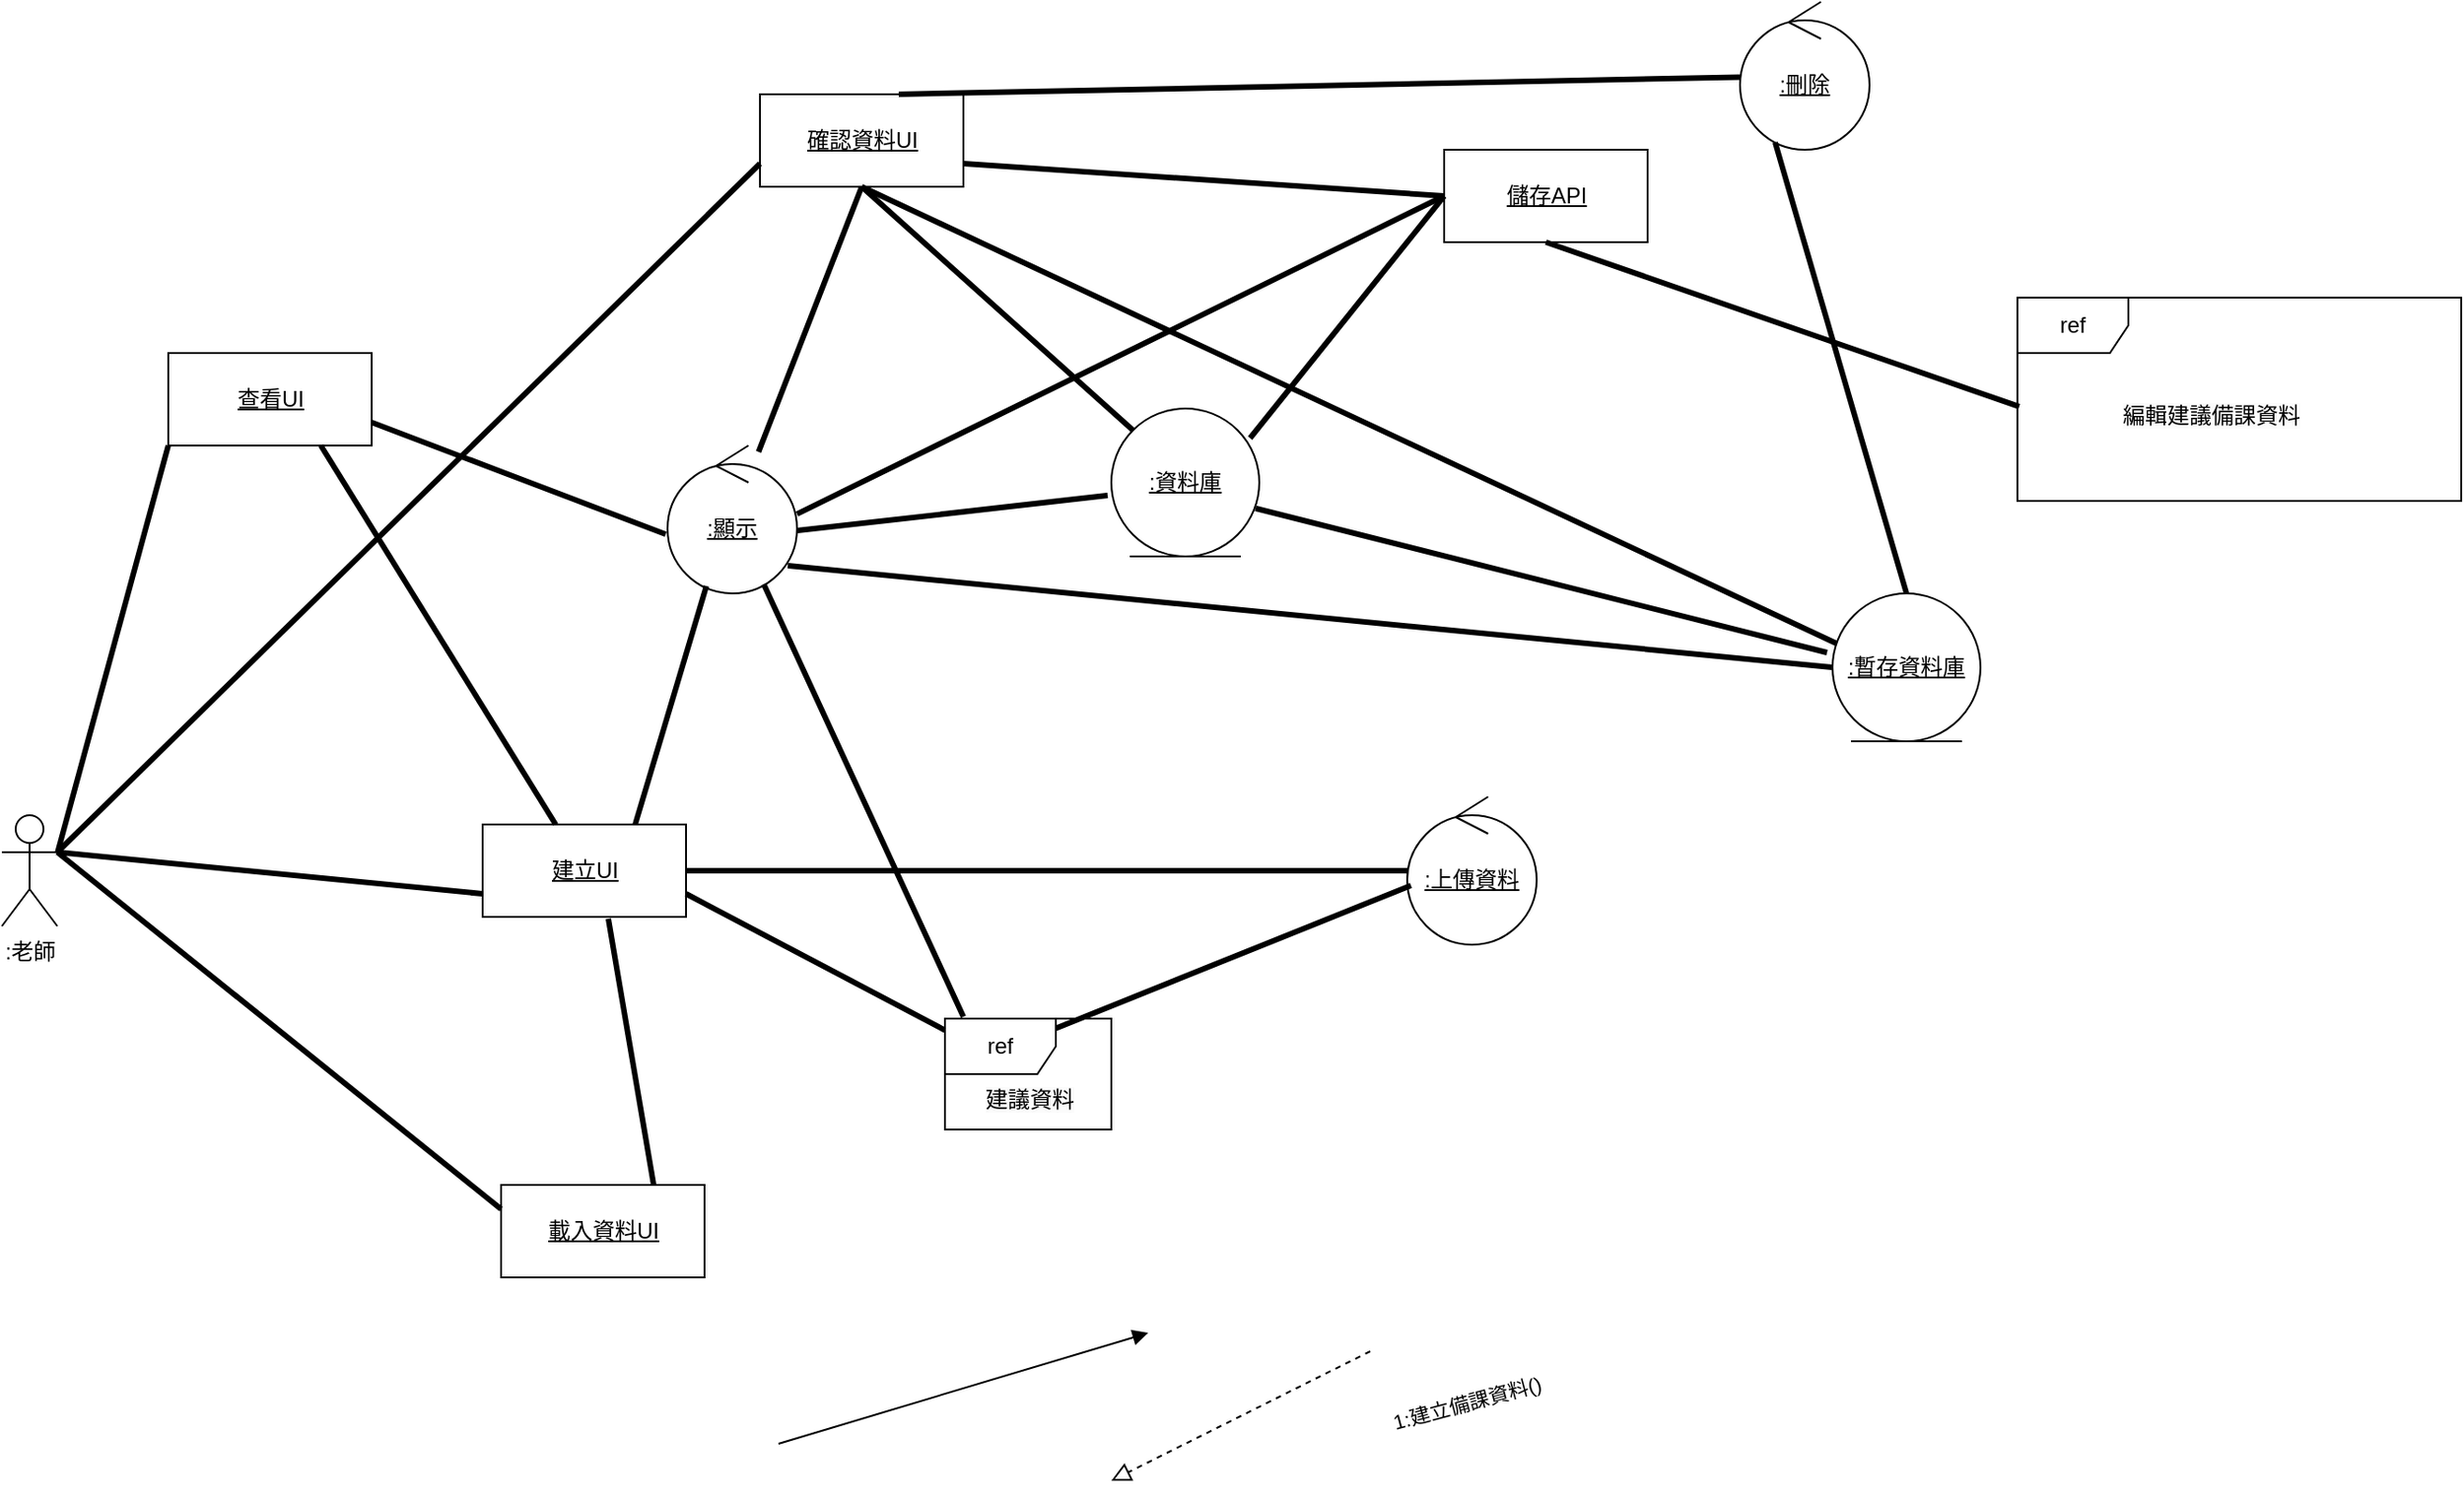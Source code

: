 <mxfile>
    <diagram name="第 1 页" id="EOuV5ERvqpZUSFJWVVJ6">
        <mxGraphModel dx="1078" dy="5382" grid="1" gridSize="10" guides="1" tooltips="1" connect="1" arrows="1" fold="1" page="1" pageScale="1" pageWidth="3300" pageHeight="4681" math="0" shadow="0">
            <root>
                <mxCell id="0"/>
                <mxCell id="1" parent="0"/>
                <mxCell id="11" value=":老師" style="shape=umlActor;verticalLabelPosition=bottom;verticalAlign=top;html=1;outlineConnect=0;" parent="1" vertex="1">
                    <mxGeometry x="60" y="280" width="30" height="60" as="geometry"/>
                </mxCell>
                <mxCell id="15" value="&lt;u&gt;查看UI&lt;/u&gt;" style="html=1;" parent="1" vertex="1">
                    <mxGeometry x="150" y="30" width="110" height="50" as="geometry"/>
                </mxCell>
                <mxCell id="16" value="&lt;u&gt;建立UI&lt;/u&gt;" style="html=1;" parent="1" vertex="1">
                    <mxGeometry x="320" y="285" width="110" height="50" as="geometry"/>
                </mxCell>
                <mxCell id="17" value="&lt;u&gt;載入資料UI&lt;/u&gt;" style="html=1;" parent="1" vertex="1">
                    <mxGeometry x="330" y="480" width="110" height="50" as="geometry"/>
                </mxCell>
                <mxCell id="18" value="&lt;u&gt;確認資料UI&lt;/u&gt;" style="html=1;" parent="1" vertex="1">
                    <mxGeometry x="470" y="-110" width="110" height="50" as="geometry"/>
                </mxCell>
                <mxCell id="19" value="&lt;u&gt;儲存API&lt;/u&gt;" style="html=1;" parent="1" vertex="1">
                    <mxGeometry x="840" y="-80" width="110" height="50" as="geometry"/>
                </mxCell>
                <mxCell id="20" value="&lt;u&gt;:刪除&lt;/u&gt;" style="ellipse;shape=umlControl;whiteSpace=wrap;html=1;" parent="1" vertex="1">
                    <mxGeometry x="1000" y="-160" width="70" height="80" as="geometry"/>
                </mxCell>
                <mxCell id="21" value="&lt;u&gt;:上傳資料&lt;/u&gt;" style="ellipse;shape=umlControl;whiteSpace=wrap;html=1;" parent="1" vertex="1">
                    <mxGeometry x="820" y="270" width="70" height="80" as="geometry"/>
                </mxCell>
                <mxCell id="22" value="&lt;u&gt;:顯示&lt;/u&gt;" style="ellipse;shape=umlControl;whiteSpace=wrap;html=1;" parent="1" vertex="1">
                    <mxGeometry x="420" y="80" width="70" height="80" as="geometry"/>
                </mxCell>
                <mxCell id="25" value="" style="endArrow=none;startArrow=none;endFill=0;startFill=0;endSize=8;html=1;verticalAlign=bottom;labelBackgroundColor=none;strokeWidth=3;rounded=0;entryX=0;entryY=1;entryDx=0;entryDy=0;exitX=1;exitY=0.333;exitDx=0;exitDy=0;exitPerimeter=0;" parent="1" target="15" edge="1">
                    <mxGeometry width="160" relative="1" as="geometry">
                        <mxPoint x="90" y="300.64" as="sourcePoint"/>
                        <mxPoint x="418" y="210" as="targetPoint"/>
                    </mxGeometry>
                </mxCell>
                <mxCell id="26" value="" style="html=1;verticalAlign=bottom;labelBackgroundColor=none;endArrow=block;endFill=1;rounded=0;" parent="1" edge="1">
                    <mxGeometry width="160" relative="1" as="geometry">
                        <mxPoint x="480" y="620" as="sourcePoint"/>
                        <mxPoint x="680" y="560" as="targetPoint"/>
                    </mxGeometry>
                </mxCell>
                <mxCell id="27" value="" style="endArrow=block;startArrow=none;endFill=0;startFill=0;endSize=8;html=1;verticalAlign=bottom;dashed=1;labelBackgroundColor=none;rounded=0;" parent="1" edge="1">
                    <mxGeometry width="160" relative="1" as="geometry">
                        <mxPoint x="800" y="570" as="sourcePoint"/>
                        <mxPoint x="660" y="640" as="targetPoint"/>
                    </mxGeometry>
                </mxCell>
                <mxCell id="28" value="&lt;span style=&quot;color: rgb(0, 0, 0); font-family: Helvetica; font-size: 11px; font-style: normal; font-variant-ligatures: normal; font-variant-caps: normal; font-weight: 400; letter-spacing: normal; orphans: 2; text-align: center; text-indent: 0px; text-transform: none; widows: 2; word-spacing: 0px; -webkit-text-stroke-width: 0px; white-space: nowrap; background-color: rgb(255, 255, 255); text-decoration-thickness: initial; text-decoration-style: initial; text-decoration-color: initial; display: inline !important; float: none;&quot;&gt;1:建立備課資料()&lt;/span&gt;" style="text;whiteSpace=wrap;html=1;rotation=-15;" parent="1" vertex="1">
                    <mxGeometry x="810" y="580" width="120" height="40" as="geometry"/>
                </mxCell>
                <mxCell id="29" value="" style="endArrow=none;startArrow=none;endFill=0;startFill=0;endSize=8;html=1;verticalAlign=bottom;labelBackgroundColor=none;strokeWidth=3;rounded=0;entryX=-0.014;entryY=0.6;entryDx=0;entryDy=0;exitX=1;exitY=0.75;exitDx=0;exitDy=0;entryPerimeter=0;" parent="1" source="15" target="22" edge="1">
                    <mxGeometry width="160" relative="1" as="geometry">
                        <mxPoint x="250" y="305.32" as="sourcePoint"/>
                        <mxPoint x="330" y="154.68" as="targetPoint"/>
                    </mxGeometry>
                </mxCell>
                <mxCell id="30" value="" style="endArrow=none;startArrow=none;endFill=0;startFill=0;endSize=8;html=1;verticalAlign=bottom;labelBackgroundColor=none;strokeWidth=3;rounded=0;entryX=-0.025;entryY=0.588;entryDx=0;entryDy=0;exitX=1;exitY=0.575;exitDx=0;exitDy=0;exitPerimeter=0;entryPerimeter=0;" parent="1" source="22" target="62" edge="1">
                    <mxGeometry width="160" relative="1" as="geometry">
                        <mxPoint x="110" y="320.64" as="sourcePoint"/>
                        <mxPoint x="652.03" y="119.04" as="targetPoint"/>
                    </mxGeometry>
                </mxCell>
                <mxCell id="31" value="" style="endArrow=none;startArrow=none;endFill=0;startFill=0;endSize=8;html=1;verticalAlign=bottom;labelBackgroundColor=none;strokeWidth=3;rounded=0;exitX=0.75;exitY=1;exitDx=0;exitDy=0;" parent="1" source="15" target="16" edge="1">
                    <mxGeometry width="160" relative="1" as="geometry">
                        <mxPoint x="220" y="206.96" as="sourcePoint"/>
                        <mxPoint x="332.03" y="210.0" as="targetPoint"/>
                    </mxGeometry>
                </mxCell>
                <mxCell id="32" value="" style="endArrow=none;startArrow=none;endFill=0;startFill=0;endSize=8;html=1;verticalAlign=bottom;labelBackgroundColor=none;strokeWidth=3;rounded=0;entryX=0;entryY=0.261;entryDx=0;entryDy=0;entryPerimeter=0;" parent="1" target="17" edge="1">
                    <mxGeometry width="160" relative="1" as="geometry">
                        <mxPoint x="90" y="300" as="sourcePoint"/>
                        <mxPoint x="252.03" y="353.04" as="targetPoint"/>
                    </mxGeometry>
                </mxCell>
                <mxCell id="33" value="" style="endArrow=none;startArrow=none;endFill=0;startFill=0;endSize=8;html=1;verticalAlign=bottom;labelBackgroundColor=none;strokeWidth=3;rounded=0;entryX=0.75;entryY=0;entryDx=0;entryDy=0;exitX=0.618;exitY=1.02;exitDx=0;exitDy=0;exitPerimeter=0;" parent="1" source="16" target="17" edge="1">
                    <mxGeometry width="160" relative="1" as="geometry">
                        <mxPoint x="330" y="300" as="sourcePoint"/>
                        <mxPoint x="442.03" y="303.04" as="targetPoint"/>
                    </mxGeometry>
                </mxCell>
                <mxCell id="34" value="" style="endArrow=none;startArrow=none;endFill=0;startFill=0;endSize=8;html=1;verticalAlign=bottom;labelBackgroundColor=none;strokeWidth=3;rounded=0;exitX=1;exitY=0.5;exitDx=0;exitDy=0;" parent="1" source="16" target="21" edge="1">
                    <mxGeometry width="160" relative="1" as="geometry">
                        <mxPoint x="430" y="266.96" as="sourcePoint"/>
                        <mxPoint x="542.03" y="270.0" as="targetPoint"/>
                    </mxGeometry>
                </mxCell>
                <mxCell id="35" value="" style="endArrow=none;startArrow=none;endFill=0;startFill=0;endSize=8;html=1;verticalAlign=bottom;labelBackgroundColor=none;strokeWidth=3;rounded=0;exitX=0.029;exitY=0.6;exitDx=0;exitDy=0;exitPerimeter=0;entryX=0.011;entryY=0.483;entryDx=0;entryDy=0;entryPerimeter=0;" parent="1" source="21" target="67" edge="1">
                    <mxGeometry width="160" relative="1" as="geometry">
                        <mxPoint x="650" y="295" as="sourcePoint"/>
                        <mxPoint x="770.426" y="354.18" as="targetPoint"/>
                    </mxGeometry>
                </mxCell>
                <mxCell id="40" value="" style="endArrow=none;startArrow=none;endFill=0;startFill=0;endSize=8;html=1;verticalAlign=bottom;labelBackgroundColor=none;strokeWidth=3;rounded=0;exitX=0.929;exitY=0.813;exitDx=0;exitDy=0;exitPerimeter=0;entryX=0;entryY=0.5;entryDx=0;entryDy=0;" parent="1" source="22" target="64" edge="1">
                    <mxGeometry width="160" relative="1" as="geometry">
                        <mxPoint x="670" y="241.18" as="sourcePoint"/>
                        <mxPoint x="1022.03" y="219.04" as="targetPoint"/>
                    </mxGeometry>
                </mxCell>
                <mxCell id="41" value="" style="endArrow=none;startArrow=none;endFill=0;startFill=0;endSize=8;html=1;verticalAlign=bottom;labelBackgroundColor=none;strokeWidth=3;rounded=0;entryX=0.5;entryY=1;entryDx=0;entryDy=0;" parent="1" source="22" target="18" edge="1">
                    <mxGeometry width="160" relative="1" as="geometry">
                        <mxPoint x="470" y="80.0" as="sourcePoint"/>
                        <mxPoint x="551.118" y="87.638" as="targetPoint"/>
                    </mxGeometry>
                </mxCell>
                <mxCell id="42" value="" style="endArrow=none;startArrow=none;endFill=0;startFill=0;endSize=8;html=1;verticalAlign=bottom;labelBackgroundColor=none;strokeWidth=3;rounded=0;exitX=0.5;exitY=1;exitDx=0;exitDy=0;entryX=0.025;entryY=0.338;entryDx=0;entryDy=0;entryPerimeter=0;" parent="1" source="18" target="64" edge="1">
                    <mxGeometry width="160" relative="1" as="geometry">
                        <mxPoint x="698.88" y="136.18" as="sourcePoint"/>
                        <mxPoint x="1040" y="205" as="targetPoint"/>
                    </mxGeometry>
                </mxCell>
                <mxCell id="43" value="" style="endArrow=none;startArrow=none;endFill=0;startFill=0;endSize=8;html=1;verticalAlign=bottom;labelBackgroundColor=none;strokeWidth=3;rounded=0;exitX=0.75;exitY=0;exitDx=0;exitDy=0;entryX=0.3;entryY=0.95;entryDx=0;entryDy=0;entryPerimeter=0;" parent="1" source="16" target="22" edge="1">
                    <mxGeometry width="160" relative="1" as="geometry">
                        <mxPoint x="450" y="190.0" as="sourcePoint"/>
                        <mxPoint x="531.118" y="197.638" as="targetPoint"/>
                    </mxGeometry>
                </mxCell>
                <mxCell id="44" value="" style="endArrow=none;startArrow=none;endFill=0;startFill=0;endSize=8;html=1;verticalAlign=bottom;labelBackgroundColor=none;strokeWidth=3;rounded=0;exitX=1;exitY=0.333;exitDx=0;exitDy=0;exitPerimeter=0;entryX=0;entryY=0.75;entryDx=0;entryDy=0;" parent="1" source="11" target="16" edge="1">
                    <mxGeometry width="160" relative="1" as="geometry">
                        <mxPoint x="150" y="270.0" as="sourcePoint"/>
                        <mxPoint x="231.118" y="277.638" as="targetPoint"/>
                    </mxGeometry>
                </mxCell>
                <mxCell id="46" value="" style="endArrow=none;startArrow=none;endFill=0;startFill=0;endSize=8;html=1;verticalAlign=bottom;labelBackgroundColor=none;strokeWidth=3;rounded=0;entryX=0;entryY=0.75;entryDx=0;entryDy=0;" parent="1" target="18" edge="1">
                    <mxGeometry width="160" relative="1" as="geometry">
                        <mxPoint x="90" y="300" as="sourcePoint"/>
                        <mxPoint x="290" y="267.5" as="targetPoint"/>
                    </mxGeometry>
                </mxCell>
                <mxCell id="47" value="" style="endArrow=none;startArrow=none;endFill=0;startFill=0;endSize=8;html=1;verticalAlign=bottom;labelBackgroundColor=none;strokeWidth=3;rounded=0;exitX=1;exitY=0.75;exitDx=0;exitDy=0;entryX=0;entryY=0.5;entryDx=0;entryDy=0;" parent="1" source="18" target="19" edge="1">
                    <mxGeometry width="160" relative="1" as="geometry">
                        <mxPoint x="590" y="70" as="sourcePoint"/>
                        <mxPoint x="780" y="27.5" as="targetPoint"/>
                    </mxGeometry>
                </mxCell>
                <mxCell id="48" value="" style="endArrow=none;startArrow=none;endFill=0;startFill=0;endSize=8;html=1;verticalAlign=bottom;labelBackgroundColor=none;strokeWidth=3;rounded=0;exitX=0.5;exitY=1;exitDx=0;exitDy=0;entryX=0.004;entryY=0.536;entryDx=0;entryDy=0;entryPerimeter=0;" parent="1" source="19" target="65" edge="1">
                    <mxGeometry width="160" relative="1" as="geometry">
                        <mxPoint x="760" y="122.5" as="sourcePoint"/>
                        <mxPoint x="1034.337" y="187.714" as="targetPoint"/>
                    </mxGeometry>
                </mxCell>
                <mxCell id="54" value="" style="endArrow=none;startArrow=none;endFill=0;startFill=0;endSize=8;html=1;verticalAlign=bottom;labelBackgroundColor=none;strokeWidth=3;rounded=0;exitX=1;exitY=0.463;exitDx=0;exitDy=0;entryX=0;entryY=0.5;entryDx=0;entryDy=0;exitPerimeter=0;" parent="1" source="22" target="19" edge="1">
                    <mxGeometry width="160" relative="1" as="geometry">
                        <mxPoint x="580" y="87.5" as="sourcePoint"/>
                        <mxPoint x="790" y="85" as="targetPoint"/>
                    </mxGeometry>
                </mxCell>
                <mxCell id="55" value="" style="endArrow=none;startArrow=none;endFill=0;startFill=0;endSize=8;html=1;verticalAlign=bottom;labelBackgroundColor=none;strokeWidth=3;rounded=0;exitX=0.975;exitY=0.675;exitDx=0;exitDy=0;exitPerimeter=0;entryX=-0.037;entryY=0.4;entryDx=0;entryDy=0;entryPerimeter=0;" parent="1" source="62" target="64" edge="1">
                    <mxGeometry width="160" relative="1" as="geometry">
                        <mxPoint x="718.892" y="119.986" as="sourcePoint"/>
                        <mxPoint x="1040" y="210" as="targetPoint"/>
                    </mxGeometry>
                </mxCell>
                <mxCell id="56" value="" style="endArrow=none;startArrow=none;endFill=0;startFill=0;endSize=8;html=1;verticalAlign=bottom;labelBackgroundColor=none;strokeWidth=3;rounded=0;exitX=0.938;exitY=0.2;exitDx=0;exitDy=0;entryX=0;entryY=0.5;entryDx=0;entryDy=0;exitPerimeter=0;" parent="1" source="62" target="19" edge="1">
                    <mxGeometry width="160" relative="1" as="geometry">
                        <mxPoint x="713" y="93.04" as="sourcePoint"/>
                        <mxPoint x="800" y="45" as="targetPoint"/>
                    </mxGeometry>
                </mxCell>
                <mxCell id="57" value="" style="endArrow=none;startArrow=none;endFill=0;startFill=0;endSize=8;html=1;verticalAlign=bottom;labelBackgroundColor=none;strokeWidth=3;rounded=0;exitX=0.682;exitY=0;exitDx=0;exitDy=0;exitPerimeter=0;" parent="1" source="18" target="20" edge="1">
                    <mxGeometry width="160" relative="1" as="geometry">
                        <mxPoint x="570" y="-17.5" as="sourcePoint"/>
                        <mxPoint x="780" y="-20" as="targetPoint"/>
                    </mxGeometry>
                </mxCell>
                <mxCell id="58" value="" style="endArrow=none;startArrow=none;endFill=0;startFill=0;endSize=8;html=1;verticalAlign=bottom;labelBackgroundColor=none;strokeWidth=3;rounded=0;exitX=0.271;exitY=0.95;exitDx=0;exitDy=0;exitPerimeter=0;entryX=0.5;entryY=0;entryDx=0;entryDy=0;" parent="1" source="20" target="64" edge="1">
                    <mxGeometry width="160" relative="1" as="geometry">
                        <mxPoint x="960" y="-40" as="sourcePoint"/>
                        <mxPoint x="1050.306" y="180.361" as="targetPoint"/>
                    </mxGeometry>
                </mxCell>
                <mxCell id="59" value="" style="endArrow=none;startArrow=none;endFill=0;startFill=0;endSize=8;html=1;verticalAlign=bottom;labelBackgroundColor=none;strokeWidth=3;rounded=0;entryX=0.5;entryY=1;entryDx=0;entryDy=0;fontStyle=1;exitX=0;exitY=0;exitDx=0;exitDy=0;" parent="1" source="62" target="18" edge="1">
                    <mxGeometry width="160" relative="1" as="geometry">
                        <mxPoint x="659.366" y="82.764" as="sourcePoint"/>
                        <mxPoint x="540" y="-30" as="targetPoint"/>
                    </mxGeometry>
                </mxCell>
                <mxCell id="62" value="&lt;u&gt;:資料庫&lt;/u&gt;" style="ellipse;shape=umlEntity;whiteSpace=wrap;html=1;" vertex="1" parent="1">
                    <mxGeometry x="660" y="60" width="80" height="80" as="geometry"/>
                </mxCell>
                <mxCell id="64" value="&lt;u&gt;:暫存資料庫&lt;/u&gt;" style="ellipse;shape=umlEntity;whiteSpace=wrap;html=1;" vertex="1" parent="1">
                    <mxGeometry x="1050" y="160" width="80" height="80" as="geometry"/>
                </mxCell>
                <mxCell id="65" value="ref" style="shape=umlFrame;whiteSpace=wrap;html=1;pointerEvents=0;" vertex="1" parent="1">
                    <mxGeometry x="1150" width="240" height="110" as="geometry"/>
                </mxCell>
                <mxCell id="66" value="&lt;span style=&quot;color: rgb(0, 0, 0); font-family: Helvetica; font-size: 12px; font-style: normal; font-variant-ligatures: normal; font-variant-caps: normal; font-weight: 400; letter-spacing: normal; orphans: 2; text-align: center; text-indent: 0px; text-transform: none; widows: 2; word-spacing: 0px; -webkit-text-stroke-width: 0px; background-color: rgb(251, 251, 251); text-decoration-thickness: initial; text-decoration-style: initial; text-decoration-color: initial; float: none; display: inline !important;&quot;&gt;編輯建議備課資料&lt;/span&gt;" style="text;whiteSpace=wrap;html=1;rotation=0;" vertex="1" parent="1">
                    <mxGeometry x="1205" y="50" width="130" height="40" as="geometry"/>
                </mxCell>
                <mxCell id="67" value="ref" style="shape=umlFrame;whiteSpace=wrap;html=1;pointerEvents=0;" vertex="1" parent="1">
                    <mxGeometry x="570" y="390" width="90" height="60" as="geometry"/>
                </mxCell>
                <mxCell id="68" value="&lt;span style=&quot;color: rgb(0, 0, 0); font-family: Helvetica; font-size: 12px; font-style: normal; font-variant-ligatures: normal; font-variant-caps: normal; font-weight: 400; letter-spacing: normal; orphans: 2; text-align: center; text-indent: 0px; text-transform: none; widows: 2; word-spacing: 0px; -webkit-text-stroke-width: 0px; background-color: rgb(251, 251, 251); text-decoration-thickness: initial; text-decoration-style: initial; text-decoration-color: initial; float: none; display: inline !important;&quot;&gt;建議資料&lt;/span&gt;" style="text;whiteSpace=wrap;html=1;" vertex="1" parent="1">
                    <mxGeometry x="590" y="420" width="80" height="40" as="geometry"/>
                </mxCell>
                <mxCell id="69" value="" style="endArrow=none;startArrow=none;endFill=0;startFill=0;endSize=8;html=1;verticalAlign=bottom;labelBackgroundColor=none;strokeWidth=3;rounded=0;exitX=0.743;exitY=0.938;exitDx=0;exitDy=0;exitPerimeter=0;entryX=0.111;entryY=-0.017;entryDx=0;entryDy=0;entryPerimeter=0;" edge="1" parent="1" source="22" target="67">
                    <mxGeometry width="160" relative="1" as="geometry">
                        <mxPoint x="660" y="250.0" as="sourcePoint"/>
                        <mxPoint x="791.97" y="254.94" as="targetPoint"/>
                    </mxGeometry>
                </mxCell>
                <mxCell id="71" value="" style="endArrow=none;startArrow=none;endFill=0;startFill=0;endSize=8;html=1;verticalAlign=bottom;labelBackgroundColor=none;strokeWidth=3;rounded=0;exitX=1;exitY=0.75;exitDx=0;exitDy=0;" edge="1" parent="1" source="16" target="67">
                    <mxGeometry width="160" relative="1" as="geometry">
                        <mxPoint x="440" y="320" as="sourcePoint"/>
                        <mxPoint x="830" y="320" as="targetPoint"/>
                    </mxGeometry>
                </mxCell>
            </root>
        </mxGraphModel>
    </diagram>
</mxfile>